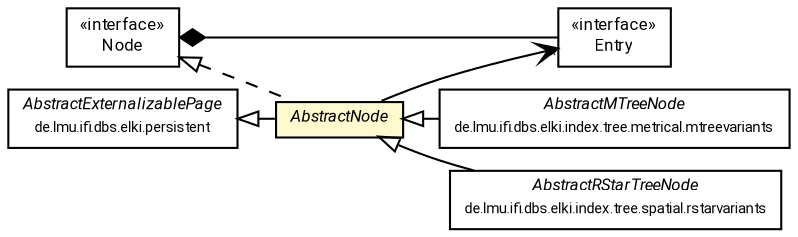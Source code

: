 #!/usr/local/bin/dot
#
# Class diagram 
# Generated by UMLGraph version R5_7_2-60-g0e99a6 (http://www.spinellis.gr/umlgraph/)
#

digraph G {
	graph [fontnames="svg"]
	edge [fontname="Roboto",fontsize=7,labelfontname="Roboto",labelfontsize=7,color="black"];
	node [fontname="Roboto",fontcolor="black",fontsize=8,shape=plaintext,margin=0,width=0,height=0];
	nodesep=0.15;
	ranksep=0.25;
	rankdir=LR;
	// de.lmu.ifi.dbs.elki.index.tree.Node<E extends de.lmu.ifi.dbs.elki.index.tree.Entry>
	c1191014 [label=<<table title="de.lmu.ifi.dbs.elki.index.tree.Node" border="0" cellborder="1" cellspacing="0" cellpadding="2" href="Node.html" target="_parent">
		<tr><td><table border="0" cellspacing="0" cellpadding="1">
		<tr><td align="center" balign="center"> &#171;interface&#187; </td></tr>
		<tr><td align="center" balign="center"> <font face="Roboto">Node</font> </td></tr>
		</table></td></tr>
		</table>>, URL="Node.html"];
	// de.lmu.ifi.dbs.elki.index.tree.AbstractNode<E extends de.lmu.ifi.dbs.elki.index.tree.Entry>
	c1191018 [label=<<table title="de.lmu.ifi.dbs.elki.index.tree.AbstractNode" border="0" cellborder="1" cellspacing="0" cellpadding="2" bgcolor="lemonChiffon" href="AbstractNode.html" target="_parent">
		<tr><td><table border="0" cellspacing="0" cellpadding="1">
		<tr><td align="center" balign="center"> <font face="Roboto"><i>AbstractNode</i></font> </td></tr>
		</table></td></tr>
		</table>>, URL="AbstractNode.html"];
	// de.lmu.ifi.dbs.elki.index.tree.Entry
	c1191020 [label=<<table title="de.lmu.ifi.dbs.elki.index.tree.Entry" border="0" cellborder="1" cellspacing="0" cellpadding="2" href="Entry.html" target="_parent">
		<tr><td><table border="0" cellspacing="0" cellpadding="1">
		<tr><td align="center" balign="center"> &#171;interface&#187; </td></tr>
		<tr><td align="center" balign="center"> <font face="Roboto">Entry</font> </td></tr>
		</table></td></tr>
		</table>>, URL="Entry.html"];
	// de.lmu.ifi.dbs.elki.persistent.AbstractExternalizablePage
	c1191027 [label=<<table title="de.lmu.ifi.dbs.elki.persistent.AbstractExternalizablePage" border="0" cellborder="1" cellspacing="0" cellpadding="2" href="../../persistent/AbstractExternalizablePage.html" target="_parent">
		<tr><td><table border="0" cellspacing="0" cellpadding="1">
		<tr><td align="center" balign="center"> <font face="Roboto"><i>AbstractExternalizablePage</i></font> </td></tr>
		<tr><td align="center" balign="center"> <font face="Roboto" point-size="7.0">de.lmu.ifi.dbs.elki.persistent</font> </td></tr>
		</table></td></tr>
		</table>>, URL="../../persistent/AbstractExternalizablePage.html"];
	// de.lmu.ifi.dbs.elki.index.tree.metrical.mtreevariants.AbstractMTreeNode<O, N extends de.lmu.ifi.dbs.elki.index.tree.metrical.mtreevariants.AbstractMTreeNode<O, N, E>, E extends de.lmu.ifi.dbs.elki.index.tree.metrical.mtreevariants.MTreeEntry>
	c1191128 [label=<<table title="de.lmu.ifi.dbs.elki.index.tree.metrical.mtreevariants.AbstractMTreeNode" border="0" cellborder="1" cellspacing="0" cellpadding="2" href="metrical/mtreevariants/AbstractMTreeNode.html" target="_parent">
		<tr><td><table border="0" cellspacing="0" cellpadding="1">
		<tr><td align="center" balign="center"> <font face="Roboto"><i>AbstractMTreeNode</i></font> </td></tr>
		<tr><td align="center" balign="center"> <font face="Roboto" point-size="7.0">de.lmu.ifi.dbs.elki.index.tree.metrical.mtreevariants</font> </td></tr>
		</table></td></tr>
		</table>>, URL="metrical/mtreevariants/AbstractMTreeNode.html"];
	// de.lmu.ifi.dbs.elki.index.tree.spatial.rstarvariants.AbstractRStarTreeNode<N extends de.lmu.ifi.dbs.elki.index.tree.spatial.rstarvariants.AbstractRStarTreeNode<N, E>, E extends de.lmu.ifi.dbs.elki.index.tree.spatial.SpatialEntry>
	c1191224 [label=<<table title="de.lmu.ifi.dbs.elki.index.tree.spatial.rstarvariants.AbstractRStarTreeNode" border="0" cellborder="1" cellspacing="0" cellpadding="2" href="spatial/rstarvariants/AbstractRStarTreeNode.html" target="_parent">
		<tr><td><table border="0" cellspacing="0" cellpadding="1">
		<tr><td align="center" balign="center"> <font face="Roboto"><i>AbstractRStarTreeNode</i></font> </td></tr>
		<tr><td align="center" balign="center"> <font face="Roboto" point-size="7.0">de.lmu.ifi.dbs.elki.index.tree.spatial.rstarvariants</font> </td></tr>
		</table></td></tr>
		</table>>, URL="spatial/rstarvariants/AbstractRStarTreeNode.html"];
	// de.lmu.ifi.dbs.elki.index.tree.Node<E extends de.lmu.ifi.dbs.elki.index.tree.Entry> composed de.lmu.ifi.dbs.elki.index.tree.Entry
	c1191014 -> c1191020 [arrowhead=none,arrowtail=diamond,dir=back,weight=6];
	// de.lmu.ifi.dbs.elki.index.tree.AbstractNode<E extends de.lmu.ifi.dbs.elki.index.tree.Entry> extends de.lmu.ifi.dbs.elki.persistent.AbstractExternalizablePage
	c1191027 -> c1191018 [arrowtail=empty,dir=back,weight=10];
	// de.lmu.ifi.dbs.elki.index.tree.AbstractNode<E extends de.lmu.ifi.dbs.elki.index.tree.Entry> implements de.lmu.ifi.dbs.elki.index.tree.Node<E extends de.lmu.ifi.dbs.elki.index.tree.Entry>
	c1191014 -> c1191018 [arrowtail=empty,style=dashed,dir=back,weight=9];
	// de.lmu.ifi.dbs.elki.index.tree.metrical.mtreevariants.AbstractMTreeNode<O, N extends de.lmu.ifi.dbs.elki.index.tree.metrical.mtreevariants.AbstractMTreeNode<O, N, E>, E extends de.lmu.ifi.dbs.elki.index.tree.metrical.mtreevariants.MTreeEntry> extends de.lmu.ifi.dbs.elki.index.tree.AbstractNode<E extends de.lmu.ifi.dbs.elki.index.tree.Entry>
	c1191018 -> c1191128 [arrowtail=empty,dir=back,weight=10];
	// de.lmu.ifi.dbs.elki.index.tree.spatial.rstarvariants.AbstractRStarTreeNode<N extends de.lmu.ifi.dbs.elki.index.tree.spatial.rstarvariants.AbstractRStarTreeNode<N, E>, E extends de.lmu.ifi.dbs.elki.index.tree.spatial.SpatialEntry> extends de.lmu.ifi.dbs.elki.index.tree.AbstractNode<E extends de.lmu.ifi.dbs.elki.index.tree.Entry>
	c1191018 -> c1191224 [arrowtail=empty,dir=back,weight=10];
	// de.lmu.ifi.dbs.elki.index.tree.AbstractNode<E extends de.lmu.ifi.dbs.elki.index.tree.Entry> navassoc de.lmu.ifi.dbs.elki.index.tree.Entry
	c1191018 -> c1191020 [arrowhead=open,weight=1,headlabel="*"];
}

